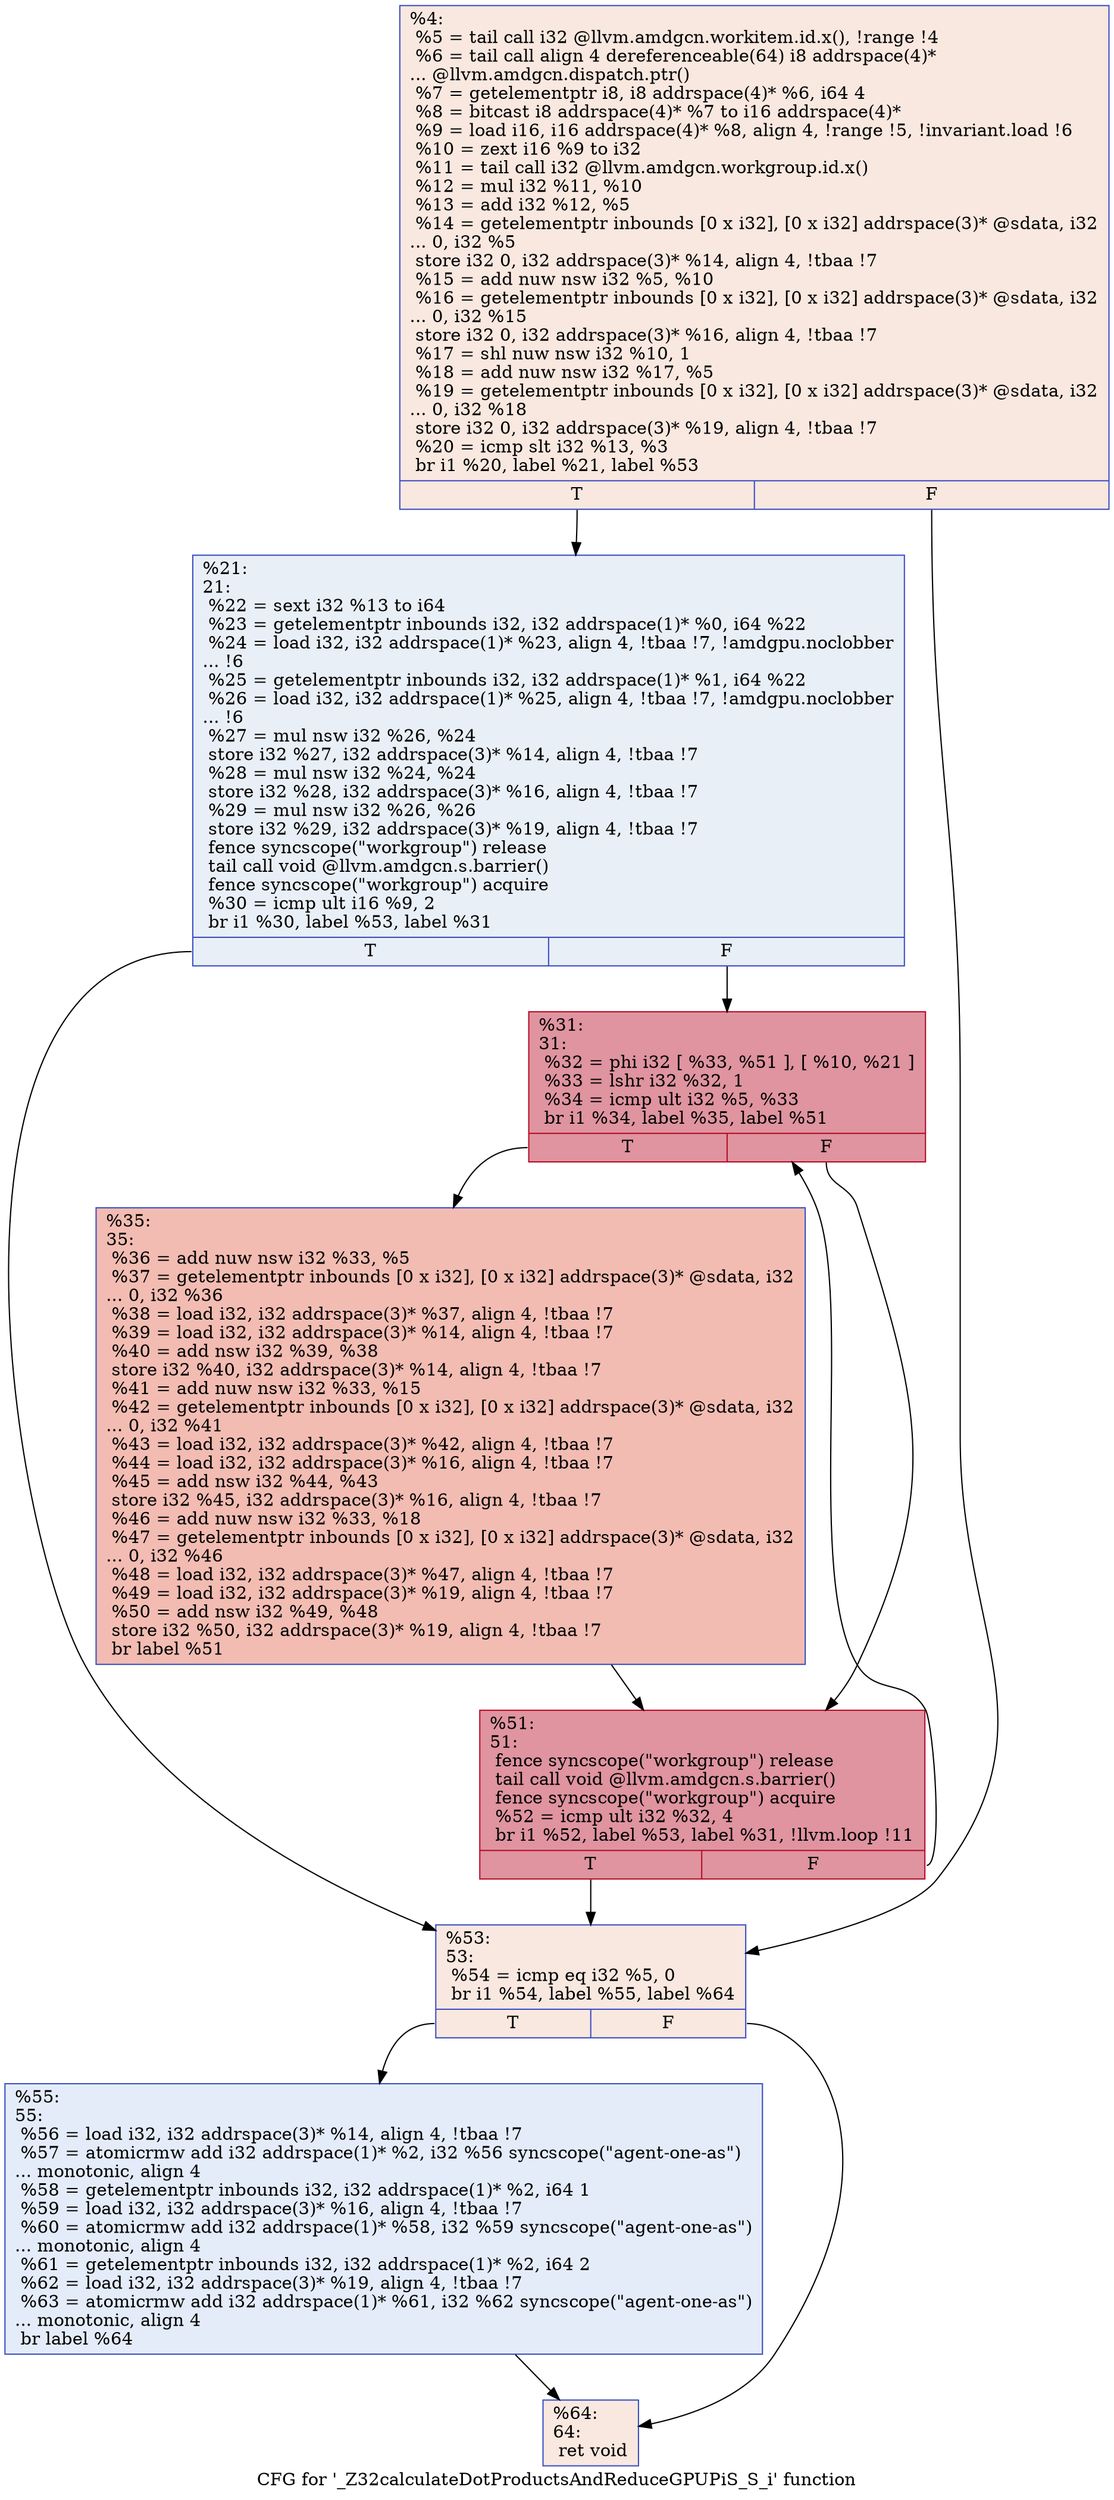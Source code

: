 digraph "CFG for '_Z32calculateDotProductsAndReduceGPUPiS_S_i' function" {
	label="CFG for '_Z32calculateDotProductsAndReduceGPUPiS_S_i' function";

	Node0x54b44f0 [shape=record,color="#3d50c3ff", style=filled, fillcolor="#f1ccb870",label="{%4:\l  %5 = tail call i32 @llvm.amdgcn.workitem.id.x(), !range !4\l  %6 = tail call align 4 dereferenceable(64) i8 addrspace(4)*\l... @llvm.amdgcn.dispatch.ptr()\l  %7 = getelementptr i8, i8 addrspace(4)* %6, i64 4\l  %8 = bitcast i8 addrspace(4)* %7 to i16 addrspace(4)*\l  %9 = load i16, i16 addrspace(4)* %8, align 4, !range !5, !invariant.load !6\l  %10 = zext i16 %9 to i32\l  %11 = tail call i32 @llvm.amdgcn.workgroup.id.x()\l  %12 = mul i32 %11, %10\l  %13 = add i32 %12, %5\l  %14 = getelementptr inbounds [0 x i32], [0 x i32] addrspace(3)* @sdata, i32\l... 0, i32 %5\l  store i32 0, i32 addrspace(3)* %14, align 4, !tbaa !7\l  %15 = add nuw nsw i32 %5, %10\l  %16 = getelementptr inbounds [0 x i32], [0 x i32] addrspace(3)* @sdata, i32\l... 0, i32 %15\l  store i32 0, i32 addrspace(3)* %16, align 4, !tbaa !7\l  %17 = shl nuw nsw i32 %10, 1\l  %18 = add nuw nsw i32 %17, %5\l  %19 = getelementptr inbounds [0 x i32], [0 x i32] addrspace(3)* @sdata, i32\l... 0, i32 %18\l  store i32 0, i32 addrspace(3)* %19, align 4, !tbaa !7\l  %20 = icmp slt i32 %13, %3\l  br i1 %20, label %21, label %53\l|{<s0>T|<s1>F}}"];
	Node0x54b44f0:s0 -> Node0x54b7200;
	Node0x54b44f0:s1 -> Node0x54b7290;
	Node0x54b7200 [shape=record,color="#3d50c3ff", style=filled, fillcolor="#cedaeb70",label="{%21:\l21:                                               \l  %22 = sext i32 %13 to i64\l  %23 = getelementptr inbounds i32, i32 addrspace(1)* %0, i64 %22\l  %24 = load i32, i32 addrspace(1)* %23, align 4, !tbaa !7, !amdgpu.noclobber\l... !6\l  %25 = getelementptr inbounds i32, i32 addrspace(1)* %1, i64 %22\l  %26 = load i32, i32 addrspace(1)* %25, align 4, !tbaa !7, !amdgpu.noclobber\l... !6\l  %27 = mul nsw i32 %26, %24\l  store i32 %27, i32 addrspace(3)* %14, align 4, !tbaa !7\l  %28 = mul nsw i32 %24, %24\l  store i32 %28, i32 addrspace(3)* %16, align 4, !tbaa !7\l  %29 = mul nsw i32 %26, %26\l  store i32 %29, i32 addrspace(3)* %19, align 4, !tbaa !7\l  fence syncscope(\"workgroup\") release\l  tail call void @llvm.amdgcn.s.barrier()\l  fence syncscope(\"workgroup\") acquire\l  %30 = icmp ult i16 %9, 2\l  br i1 %30, label %53, label %31\l|{<s0>T|<s1>F}}"];
	Node0x54b7200:s0 -> Node0x54b7290;
	Node0x54b7200:s1 -> Node0x54b83c0;
	Node0x54b83c0 [shape=record,color="#b70d28ff", style=filled, fillcolor="#b70d2870",label="{%31:\l31:                                               \l  %32 = phi i32 [ %33, %51 ], [ %10, %21 ]\l  %33 = lshr i32 %32, 1\l  %34 = icmp ult i32 %5, %33\l  br i1 %34, label %35, label %51\l|{<s0>T|<s1>F}}"];
	Node0x54b83c0:s0 -> Node0x54b6840;
	Node0x54b83c0:s1 -> Node0x54b8530;
	Node0x54b6840 [shape=record,color="#3d50c3ff", style=filled, fillcolor="#e1675170",label="{%35:\l35:                                               \l  %36 = add nuw nsw i32 %33, %5\l  %37 = getelementptr inbounds [0 x i32], [0 x i32] addrspace(3)* @sdata, i32\l... 0, i32 %36\l  %38 = load i32, i32 addrspace(3)* %37, align 4, !tbaa !7\l  %39 = load i32, i32 addrspace(3)* %14, align 4, !tbaa !7\l  %40 = add nsw i32 %39, %38\l  store i32 %40, i32 addrspace(3)* %14, align 4, !tbaa !7\l  %41 = add nuw nsw i32 %33, %15\l  %42 = getelementptr inbounds [0 x i32], [0 x i32] addrspace(3)* @sdata, i32\l... 0, i32 %41\l  %43 = load i32, i32 addrspace(3)* %42, align 4, !tbaa !7\l  %44 = load i32, i32 addrspace(3)* %16, align 4, !tbaa !7\l  %45 = add nsw i32 %44, %43\l  store i32 %45, i32 addrspace(3)* %16, align 4, !tbaa !7\l  %46 = add nuw nsw i32 %33, %18\l  %47 = getelementptr inbounds [0 x i32], [0 x i32] addrspace(3)* @sdata, i32\l... 0, i32 %46\l  %48 = load i32, i32 addrspace(3)* %47, align 4, !tbaa !7\l  %49 = load i32, i32 addrspace(3)* %19, align 4, !tbaa !7\l  %50 = add nsw i32 %49, %48\l  store i32 %50, i32 addrspace(3)* %19, align 4, !tbaa !7\l  br label %51\l}"];
	Node0x54b6840 -> Node0x54b8530;
	Node0x54b8530 [shape=record,color="#b70d28ff", style=filled, fillcolor="#b70d2870",label="{%51:\l51:                                               \l  fence syncscope(\"workgroup\") release\l  tail call void @llvm.amdgcn.s.barrier()\l  fence syncscope(\"workgroup\") acquire\l  %52 = icmp ult i32 %32, 4\l  br i1 %52, label %53, label %31, !llvm.loop !11\l|{<s0>T|<s1>F}}"];
	Node0x54b8530:s0 -> Node0x54b7290;
	Node0x54b8530:s1 -> Node0x54b83c0;
	Node0x54b7290 [shape=record,color="#3d50c3ff", style=filled, fillcolor="#f1ccb870",label="{%53:\l53:                                               \l  %54 = icmp eq i32 %5, 0\l  br i1 %54, label %55, label %64\l|{<s0>T|<s1>F}}"];
	Node0x54b7290:s0 -> Node0x54b9860;
	Node0x54b7290:s1 -> Node0x54b98b0;
	Node0x54b9860 [shape=record,color="#3d50c3ff", style=filled, fillcolor="#c1d4f470",label="{%55:\l55:                                               \l  %56 = load i32, i32 addrspace(3)* %14, align 4, !tbaa !7\l  %57 = atomicrmw add i32 addrspace(1)* %2, i32 %56 syncscope(\"agent-one-as\")\l... monotonic, align 4\l  %58 = getelementptr inbounds i32, i32 addrspace(1)* %2, i64 1\l  %59 = load i32, i32 addrspace(3)* %16, align 4, !tbaa !7\l  %60 = atomicrmw add i32 addrspace(1)* %58, i32 %59 syncscope(\"agent-one-as\")\l... monotonic, align 4\l  %61 = getelementptr inbounds i32, i32 addrspace(1)* %2, i64 2\l  %62 = load i32, i32 addrspace(3)* %19, align 4, !tbaa !7\l  %63 = atomicrmw add i32 addrspace(1)* %61, i32 %62 syncscope(\"agent-one-as\")\l... monotonic, align 4\l  br label %64\l}"];
	Node0x54b9860 -> Node0x54b98b0;
	Node0x54b98b0 [shape=record,color="#3d50c3ff", style=filled, fillcolor="#f1ccb870",label="{%64:\l64:                                               \l  ret void\l}"];
}
